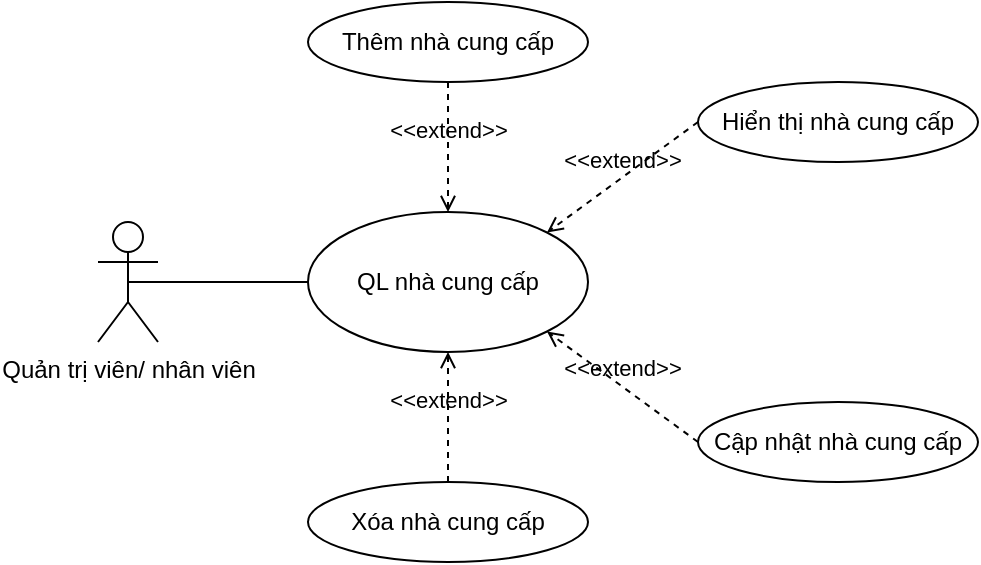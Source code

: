 <mxfile version="22.1.3" type="device">
  <diagram name="Page-1" id="jZitl5ThxEUkWc_76d4Y">
    <mxGraphModel dx="872" dy="465" grid="1" gridSize="10" guides="1" tooltips="1" connect="1" arrows="1" fold="1" page="1" pageScale="1" pageWidth="850" pageHeight="1100" math="0" shadow="0">
      <root>
        <mxCell id="0" />
        <mxCell id="1" parent="0" />
        <mxCell id="NWsvDKQWG8JfHpQ_E8WV-1" value="Quản trị viên/ nhân viên" style="shape=umlActor;verticalLabelPosition=bottom;verticalAlign=top;html=1;" vertex="1" parent="1">
          <mxGeometry x="180" y="190" width="30" height="60" as="geometry" />
        </mxCell>
        <mxCell id="NWsvDKQWG8JfHpQ_E8WV-2" value="QL nhà cung cấp" style="ellipse;whiteSpace=wrap;html=1;" vertex="1" parent="1">
          <mxGeometry x="285" y="185" width="140" height="70" as="geometry" />
        </mxCell>
        <mxCell id="NWsvDKQWG8JfHpQ_E8WV-3" value="Thêm nhà cung cấp" style="ellipse;whiteSpace=wrap;html=1;" vertex="1" parent="1">
          <mxGeometry x="285" y="80" width="140" height="40" as="geometry" />
        </mxCell>
        <mxCell id="NWsvDKQWG8JfHpQ_E8WV-4" value="Xóa nhà cung cấp" style="ellipse;whiteSpace=wrap;html=1;" vertex="1" parent="1">
          <mxGeometry x="285" y="320" width="140" height="40" as="geometry" />
        </mxCell>
        <mxCell id="NWsvDKQWG8JfHpQ_E8WV-5" value="Cập nhật nhà cung cấp" style="ellipse;whiteSpace=wrap;html=1;" vertex="1" parent="1">
          <mxGeometry x="480" y="280" width="140" height="40" as="geometry" />
        </mxCell>
        <mxCell id="NWsvDKQWG8JfHpQ_E8WV-6" value="&amp;lt;&amp;lt;extend&amp;gt;&amp;gt;" style="html=1;verticalAlign=bottom;labelBackgroundColor=none;endArrow=open;endFill=0;dashed=1;rounded=0;entryX=0.5;entryY=0;entryDx=0;entryDy=0;exitX=0.5;exitY=1;exitDx=0;exitDy=0;" edge="1" parent="1" source="NWsvDKQWG8JfHpQ_E8WV-3" target="NWsvDKQWG8JfHpQ_E8WV-2">
          <mxGeometry width="160" relative="1" as="geometry">
            <mxPoint x="530" y="180" as="sourcePoint" />
            <mxPoint x="500" y="260" as="targetPoint" />
          </mxGeometry>
        </mxCell>
        <mxCell id="NWsvDKQWG8JfHpQ_E8WV-7" value="&amp;lt;&amp;lt;extend&amp;gt;&amp;gt;" style="html=1;verticalAlign=bottom;labelBackgroundColor=none;endArrow=open;endFill=0;dashed=1;rounded=0;entryX=1;entryY=1;entryDx=0;entryDy=0;exitX=0;exitY=0.5;exitDx=0;exitDy=0;" edge="1" parent="1" source="NWsvDKQWG8JfHpQ_E8WV-5" target="NWsvDKQWG8JfHpQ_E8WV-2">
          <mxGeometry width="160" relative="1" as="geometry">
            <mxPoint x="500" y="170" as="sourcePoint" />
            <mxPoint x="490" y="130" as="targetPoint" />
          </mxGeometry>
        </mxCell>
        <mxCell id="NWsvDKQWG8JfHpQ_E8WV-8" value="&amp;lt;&amp;lt;extend&amp;gt;&amp;gt;" style="html=1;verticalAlign=bottom;labelBackgroundColor=none;endArrow=open;endFill=0;dashed=1;rounded=0;entryX=0.5;entryY=1;entryDx=0;entryDy=0;exitX=0.5;exitY=0;exitDx=0;exitDy=0;" edge="1" parent="1" source="NWsvDKQWG8JfHpQ_E8WV-4" target="NWsvDKQWG8JfHpQ_E8WV-2">
          <mxGeometry width="160" relative="1" as="geometry">
            <mxPoint x="470" y="400" as="sourcePoint" />
            <mxPoint x="500" y="140" as="targetPoint" />
          </mxGeometry>
        </mxCell>
        <mxCell id="NWsvDKQWG8JfHpQ_E8WV-9" value="" style="endArrow=none;html=1;rounded=0;exitX=0.5;exitY=0.5;exitDx=0;exitDy=0;exitPerimeter=0;entryX=0;entryY=0.5;entryDx=0;entryDy=0;" edge="1" parent="1" source="NWsvDKQWG8JfHpQ_E8WV-1" target="NWsvDKQWG8JfHpQ_E8WV-2">
          <mxGeometry width="50" height="50" relative="1" as="geometry">
            <mxPoint x="400" y="270" as="sourcePoint" />
            <mxPoint x="280" y="220" as="targetPoint" />
          </mxGeometry>
        </mxCell>
        <mxCell id="NWsvDKQWG8JfHpQ_E8WV-10" value="Hiển thị nhà cung cấp" style="ellipse;whiteSpace=wrap;html=1;" vertex="1" parent="1">
          <mxGeometry x="480" y="120" width="140" height="40" as="geometry" />
        </mxCell>
        <mxCell id="NWsvDKQWG8JfHpQ_E8WV-11" value="&amp;lt;&amp;lt;extend&amp;gt;&amp;gt;" style="html=1;verticalAlign=bottom;labelBackgroundColor=none;endArrow=open;endFill=0;dashed=1;rounded=0;entryX=1;entryY=0;entryDx=0;entryDy=0;exitX=0;exitY=0.5;exitDx=0;exitDy=0;" edge="1" parent="1" source="NWsvDKQWG8JfHpQ_E8WV-10" target="NWsvDKQWG8JfHpQ_E8WV-2">
          <mxGeometry width="160" relative="1" as="geometry">
            <mxPoint x="555.5" y="234.75" as="sourcePoint" />
            <mxPoint x="429.5" y="249.75" as="targetPoint" />
          </mxGeometry>
        </mxCell>
      </root>
    </mxGraphModel>
  </diagram>
</mxfile>
